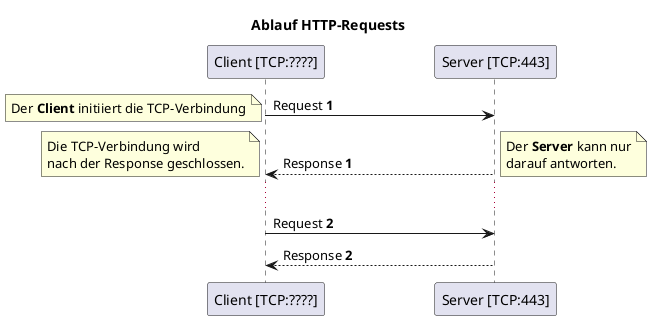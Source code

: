 @startuml
skinparam ParticipantPadding 50

title Ablauf HTTP-Requests

participant "Client [TCP:????]" as Client
participant "Server [TCP:443]" as Server

Client -> Server: Request **1**
note left
    Der **Client** initiiert die TCP-Verbindung
end note
Server -->Client: Response **1**
note right
    Der **Server** kann nur
    darauf antworten.
end note
note left
    Die TCP-Verbindung wird
    nach der Response geschlossen.
end note

...

Client -> Server: Request **2**
Server -->Client: Response **2**

@enduml
